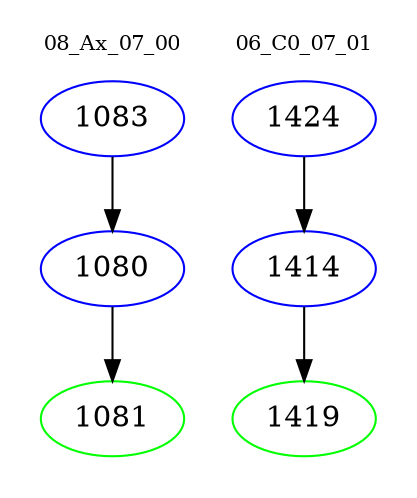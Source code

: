digraph{
subgraph cluster_0 {
color = white
label = "08_Ax_07_00";
fontsize=10;
T0_1083 [label="1083", color="blue"]
T0_1083 -> T0_1080 [color="black"]
T0_1080 [label="1080", color="blue"]
T0_1080 -> T0_1081 [color="black"]
T0_1081 [label="1081", color="green"]
}
subgraph cluster_1 {
color = white
label = "06_C0_07_01";
fontsize=10;
T1_1424 [label="1424", color="blue"]
T1_1424 -> T1_1414 [color="black"]
T1_1414 [label="1414", color="blue"]
T1_1414 -> T1_1419 [color="black"]
T1_1419 [label="1419", color="green"]
}
}

